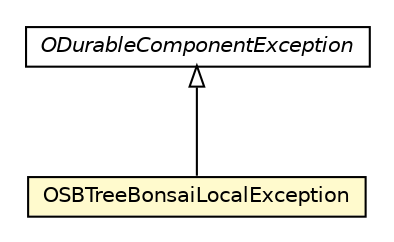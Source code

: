 #!/usr/local/bin/dot
#
# Class diagram 
# Generated by UMLGraph version R5_6-24-gf6e263 (http://www.umlgraph.org/)
#

digraph G {
	edge [fontname="Helvetica",fontsize=10,labelfontname="Helvetica",labelfontsize=10];
	node [fontname="Helvetica",fontsize=10,shape=plaintext];
	nodesep=0.25;
	ranksep=0.5;
	// com.orientechnologies.orient.core.exception.OSBTreeBonsaiLocalException
	c5730523 [label=<<table title="com.orientechnologies.orient.core.exception.OSBTreeBonsaiLocalException" border="0" cellborder="1" cellspacing="0" cellpadding="2" port="p" bgcolor="lemonChiffon" href="./OSBTreeBonsaiLocalException.html">
		<tr><td><table border="0" cellspacing="0" cellpadding="1">
<tr><td align="center" balign="center"> OSBTreeBonsaiLocalException </td></tr>
		</table></td></tr>
		</table>>, URL="./OSBTreeBonsaiLocalException.html", fontname="Helvetica", fontcolor="black", fontsize=10.0];
	// com.orientechnologies.orient.core.exception.ODurableComponentException
	c5730524 [label=<<table title="com.orientechnologies.orient.core.exception.ODurableComponentException" border="0" cellborder="1" cellspacing="0" cellpadding="2" port="p" href="./ODurableComponentException.html">
		<tr><td><table border="0" cellspacing="0" cellpadding="1">
<tr><td align="center" balign="center"><font face="Helvetica-Oblique"> ODurableComponentException </font></td></tr>
		</table></td></tr>
		</table>>, URL="./ODurableComponentException.html", fontname="Helvetica", fontcolor="black", fontsize=10.0];
	//com.orientechnologies.orient.core.exception.OSBTreeBonsaiLocalException extends com.orientechnologies.orient.core.exception.ODurableComponentException
	c5730524:p -> c5730523:p [dir=back,arrowtail=empty];
}

